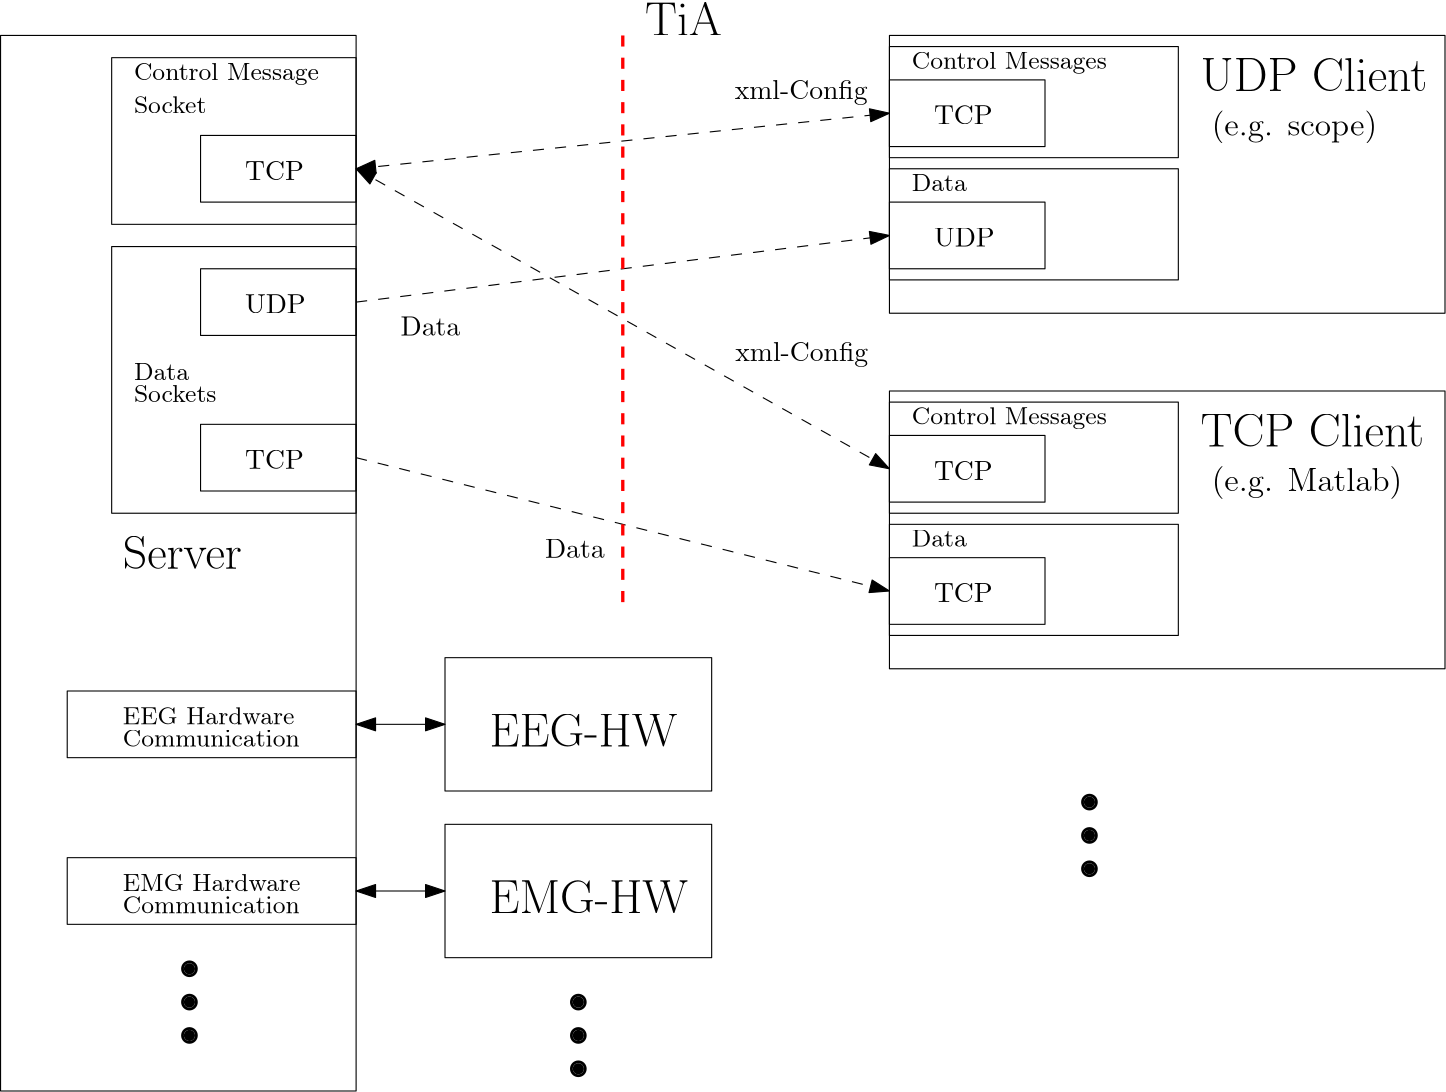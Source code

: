 <?xml version="1.0"?>
<!DOCTYPE ipe SYSTEM "ipe.dtd">
<ipe version="70010" creator="Ipe 7.0.10">
<info created="D:20090527113011" modified="D:20100914105843"/>
<ipestyle name="ipe6">
<symbol name="mark/circle(sx)" transformations="translations">
<path fill="sym-stroke">
0.6 0 0 0.6 0 0 e
0.4 0 0 0.4 0 0 e
</path>
</symbol>
<symbol name="mark/disk(sx)" transformations="translations">
<path fill="sym-stroke">
0.6 0 0 0.6 0 0 e
</path>
</symbol>
<symbol name="mark/fdisk(sfx)" transformations="translations">
<group>
<path fill="sym-stroke" fillrule="eofill">
0.6 0 0 0.6 0 0 e
0.4 0 0 0.4 0 0 e
</path>
<path fill="sym-fill">
0.4 0 0 0.4 0 0 e
</path>
</group>
</symbol>
<symbol name="mark/box(sx)" transformations="translations">
<path fill="sym-stroke" fillrule="eofill">
-0.6 -0.6 m
0.6 -0.6 l
0.6 0.6 l
-0.6 0.6 l
h
-0.4 -0.4 m
0.4 -0.4 l
0.4 0.4 l
-0.4 0.4 l
h
</path>
</symbol>
<symbol name="mark/square(sx)" transformations="translations">
<path fill="sym-stroke">
-0.6 -0.6 m
0.6 -0.6 l
0.6 0.6 l
-0.6 0.6 l
h
</path>
</symbol>
<symbol name="mark/fsquare(sfx)" transformations="translations">
<group>
<path fill="sym-stroke" fillrule="eofill">
-0.6 -0.6 m
0.6 -0.6 l
0.6 0.6 l
-0.6 0.6 l
0 -0.4 m
0.4 -0.4 l
0.4 0.4 l
-0.4 0.4 l
h
</path>
<path fill="sym-fill">
-0.4 -0.4 m
0.4 -0.4 l
0.4 0.4 l
-0.4 0.4 l
h
</path>
</group>
</symbol>
<symbol name="mark/cross(sx)" transformations="translations">
<group>
<path fill="sym-stroke">
-0.43 -0.57 m
0.57 0.43 l
0.43 0.57 l
-0.57 -0.43 l
h
</path>
<path fill="sym-stroke">
-0.43 0.57 m
0.57 -0.43 l
0.43 -0.57 l
-0.57 0.43 l
h
</path>
</group>
</symbol>
<pen name="heavier" value="0.8"/>
<pen name="fat" value="1.2"/>
<pen name="ultrafat" value="2"/>
<symbolsize name="large" value="5"/>
<symbolsize name="small" value="2"/>
<symbolsize name="tiny" value="1.1"/>
<arrowsize name="large" value="10"/>
<arrowsize name="small" value="5"/>
<arrowsize name="tiny" value="3"/>
<color name="red" value="1 0 0"/>
<color name="green" value="0 1 0"/>
<color name="blue" value="0 0 1"/>
<color name="yellow" value="1 1 0"/>
<color name="gray1" value="0.125"/>
<color name="gray2" value="0.25"/>
<color name="gray3" value="0.375"/>
<color name="gray4" value="0.5"/>
<color name="gray5" value="0.625"/>
<color name="gray6" value="0.75"/>
<color name="gray7" value="0.875"/>
<dashstyle name="dashed" value="[4] 0"/>
<dashstyle name="dotted" value="[1 3] 0"/>
<dashstyle name="dash dotted" value="[4 2 1 2] 0"/>
<dashstyle name="dash dot dotted" value="[4 2 1 2 1 2] 0"/>
<textsize name="large" value="\large"/>
<textsize name="Large" value="\Large"/>
<textsize name="LARGE" value="\LARGE"/>
<textsize name="huge" value="\huge"/>
<textsize name="Huge" value="\Huge"/>
<textsize name="small" value="\small"/>
<textsize name="footnote" value="\footnotesize"/>
<textsize name="tiny" value="\tiny"/>
<textstyle name="center" begin="\begin{center}" end="\end{center}"/>
<textstyle name="itemize" begin="\begin{itemize}" end="\end{itemize}"/>
<textstyle name="item" begin="\begin{itemize}\item{}" end="\end{itemize}"/>
</ipestyle>
<page>
<layer name="alpha"/>
<view layers="alpha" active="alpha"/>
<path layer="alpha" matrix="1 0 0 1.63793 0 -500.138" stroke="black">
64 552 m
192 552 l
192 784 l
64 784 l
h
</path>
<path matrix="1 0 0 1 0 -68" stroke="black">
136 744 m
192 744 l
192 768 l
136 768 l
h
</path>
<path matrix="1 0 0 1 0 -68" stroke="black">
136 688 m
192 688 l
192 712 l
136 712 l
h
</path>
<path matrix="1 0 0 1 144 32" stroke="black">
80 480 m
176 480 l
176 528 l
80 528 l
h
</path>
<text matrix="1 0 0 1 144 32" transformations="translations" pos="96 496" stroke="black" type="label" width="67.698" height="11.761" depth="0" valign="baseline" size="LARGE">EEG-HW</text>
<text matrix="1 0 0 1 0 -68" transformations="translations" pos="152 752" stroke="black" type="label" width="21.863" height="6.808" depth="0" valign="baseline">UDP</text>
<text matrix="1 0 0 1 0 -68" transformations="translations" pos="152 696" stroke="black" type="label" width="21.171" height="6.808" depth="0" valign="baseline">TCP</text>
<path matrix="1 0 0 1 248 -44" stroke="black">
136 744 m
192 744 l
192 768 l
136 768 l
h
</path>
<text matrix="1 0 0 1 248 -44" transformations="translations" pos="152 752" stroke="black" type="label" width="21.863" height="6.808" depth="0" valign="baseline">UDP</text>
<path matrix="1 0 0 1 248 56" stroke="black">
136 688 m
192 688 l
192 712 l
136 712 l
h
</path>
<text matrix="1 0 0 1 248 56" transformations="translations" pos="152 696" stroke="black" type="label" width="21.171" height="6.808" depth="0" valign="baseline">TCP</text>
<use name="mark/fdisk(sfx)" pos="456 508" size="large" stroke="black" fill="black"/>
<use name="mark/fdisk(sfx)" pos="456 496" size="large" stroke="black" fill="black"/>
<use name="mark/fdisk(sfx)" pos="456 484" size="large" stroke="black" fill="black"/>
<text matrix="1 0 0 1 32 12" transformations="translations" pos="464 752" stroke="black" type="label" width="81.637" height="11.955" depth="0" valign="baseline" size="LARGE">UDP Client</text>
<text matrix="1 0 0 1 -356 -160" transformations="translations" pos="464 752" stroke="black" type="label" width="42.875" height="11.761" depth="0" valign="baseline" size="LARGE">Server</text>
<text matrix="1 0 0 1 20 -172" transformations="translations" pos="240 768" stroke="black" type="label" width="21.447" height="6.808" depth="0" valign="baseline" size="10">Data</text>
<text matrix="1 0 0 1 32 12" transformations="translations" pos="468 736" stroke="black" type="label" width="59.57" height="8.965" depth="2.99" valign="baseline" size="large">(e.g. scope)</text>
<path matrix="1 0 0 1 0 -68" stroke="black">
104 680 m
192 680 l
192 776 l
104 776 l
h
</path>
<text matrix="1 0 0 1 -40 -92" transformations="translations" pos="152 752" stroke="black" type="label" width="19.838" height="6.127" depth="0" valign="baseline" size="9">Data</text>
<text matrix="1 0 0 1 -40 -100" transformations="translations" pos="152 752" stroke="black" type="label" width="29.749" height="6.227" depth="0" valign="baseline" size="9">Sockets</text>
<path matrix="1 0 0 1 12 -28" stroke="black">
76 552 m
180 552 l
180 576 l
76 576 l
h
</path>
<text matrix="1 0 0 1 24 -24" transformations="translations" pos="84 560" stroke="black" type="label" width="61.798" height="6.227" depth="0" valign="baseline" size="9">EEG Hardware</text>
<text matrix="1 0 0 1 24 -32" transformations="translations" pos="84 560" stroke="black" type="label" width="63.74" height="6.127" depth="0" valign="baseline" size="9">Communication</text>
<text matrix="1 0 0 1 0 -44" transformations="translations" pos="392 772" stroke="black" type="label" width="19.838" height="6.127" depth="0" valign="baseline" size="9">Data</text>
<text matrix="1 0 0 1 0 44" transformations="translations" pos="392 728" stroke="black" type="label" width="70.319" height="6.23" depth="1.74" valign="baseline" size="9">Control Messages</text>
<path matrix="1 0 0 1 0 -44" stroke="black">
384 740 m
488 740 l
488 780 l
384 780 l
h
</path>
<path matrix="1 0 0 1 0 44" stroke="black">
384 696 m
488 696 l
488 736 l
384 736 l
h
</path>
<path matrix="1 0 0 1 0 36" stroke="black">
136 688 m
192 688 l
192 712 l
136 712 l
h
</path>
<text matrix="1 0 0 1 0 36" transformations="translations" pos="152 696" stroke="black" type="label" width="21.171" height="6.808" depth="0" valign="baseline">TCP</text>
<text transformations="translations" pos="112 768" stroke="black" type="label" width="66.684" height="6.23" depth="1.74" valign="baseline" size="9">Control Message</text>
<text transformations="translations" pos="112 756" stroke="black" type="label" width="26.114" height="6.227" depth="0" valign="baseline" size="9">Socket</text>
<path stroke="black" pen="0.4">
384 684 m
584 684 l
584 784 l
384 784 l
h
</path>
<path matrix="1 0 0 1 248 -172" stroke="black">
136 744 m
192 744 l
192 768 l
136 768 l
h
</path>
<text matrix="1 0 0 1 248 -172" transformations="translations" pos="152 752" stroke="black" type="label" width="21.171" height="6.808" depth="0" valign="baseline">TCP</text>
<path matrix="1 0 0 1 248 -72" stroke="black">
136 688 m
192 688 l
192 712 l
136 712 l
h
</path>
<text matrix="1 0 0 1 248 -72" transformations="translations" pos="152 696" stroke="black" type="label" width="21.171" height="6.808" depth="0" valign="baseline">TCP</text>
<text matrix="1 0 0 1 32 -116" transformations="translations" pos="464 752" stroke="black" type="label" width="80.524" height="11.955" depth="0" valign="baseline" size="LARGE">TCP Client</text>
<text matrix="1 0 0 1 0 -172" transformations="translations" pos="392 772" stroke="black" type="label" width="19.838" height="6.127" depth="0" valign="baseline" size="9">Data</text>
<text matrix="1 0 0 1 0 -84" transformations="translations" pos="392 728" stroke="black" type="label" width="70.319" height="6.23" depth="1.74" valign="baseline" size="9">Control Messages</text>
<path matrix="1 0 0 1 0 -172" stroke="black">
384 740 m
488 740 l
488 780 l
384 780 l
h
</path>
<path matrix="1 0 0 1 0 -84" stroke="black">
384 696 m
488 696 l
488 736 l
384 736 l
h
</path>
<path matrix="1 0 0 1 0 -128" stroke="black" pen="0.4">
384 684 m
584 684 l
584 784 l
384 784 l
h
</path>
<path stroke="black" pen="0.4">
104 716 m
192 716 l
192 776 l
104 776 l
h
</path>
<path stroke="black" dash="dashed" pen="0.4" arrow="normal/7" rarrow="normal/7">
192 736 m
384 756 l
</path>
<path stroke="black" dash="dashed" pen="0.4" arrow="normal/7">
192 688 m
384 712 l
</path>
<path stroke="black" dash="dashed" pen="0.4" arrow="normal/7" rarrow="normal/7">
192 736 m
384 628 l
</path>
<path stroke="black" dash="dashed" pen="0.4" arrow="normal/7">
192 632 m
384 584 l
</path>
<text matrix="1 0 0 1 -32 -92" transformations="translations" pos="240 768" stroke="black" type="label" width="21.447" height="6.808" depth="0" valign="baseline" size="10">Data</text>
<text matrix="1 0 0 1 68.4867 -85.2194" transformations="translations" pos="260 752" stroke="black" type="label" width="47.876" height="6.926" depth="1.93" valign="baseline" size="10">xml-Config</text>
<text matrix="1 0 0 1 68.2749 9.10332" transformations="translations" pos="260 752" stroke="black" type="label" width="47.876" height="6.926" depth="1.93" valign="baseline" size="10">xml-Config</text>
<path stroke="black" arrow="normal/normal" rarrow="normal/normal">
224 536 m
192 536 l
</path>
<path matrix="1 0 0 1 144 -28" stroke="black">
80 480 m
176 480 l
176 528 l
80 528 l
h
</path>
<text matrix="1 0 0 1 144 -28" transformations="translations" pos="96 496" stroke="black" type="label" width="71.517" height="11.761" depth="0" valign="baseline" size="LARGE">EMG-HW</text>
<path matrix="1 0 0 1 12 -88" stroke="black">
76 552 m
180 552 l
180 576 l
76 576 l
h
</path>
<text matrix="1 0 0 1 24 -84" transformations="translations" pos="84 560" stroke="black" type="label" width="63.973" height="6.227" depth="0" valign="baseline" size="9">EMG Hardware</text>
<text matrix="1 0 0 1 24 -92" transformations="translations" pos="84 560" stroke="black" type="label" width="63.74" height="6.127" depth="0" valign="baseline" size="9">Communication</text>
<path matrix="1 0 0 1 0 -60" stroke="black" arrow="normal/normal" rarrow="normal/normal">
224 536 m
192 536 l
</path>
<use matrix="1 0 0 1 -184 -72" name="mark/fdisk(sfx)" pos="456 508" size="large" stroke="black" fill="black"/>
<use matrix="1 0 0 1 -184 -72" name="mark/fdisk(sfx)" pos="456 496" size="large" stroke="black" fill="black"/>
<use matrix="1 0 0 1 -184 -72" name="mark/fdisk(sfx)" pos="456 484" size="large" stroke="black" fill="black"/>
<use matrix="1 0 0 1 -324 -60" name="mark/fdisk(sfx)" pos="456 508" size="large" stroke="black" fill="black"/>
<use matrix="1 0 0 1 -324 -60" name="mark/fdisk(sfx)" pos="456 496" size="large" stroke="black" fill="black"/>
<use matrix="1 0 0 1 -324 -60" name="mark/fdisk(sfx)" pos="456 484" size="large" stroke="black" fill="black"/>
<path matrix="1 0 0 0.928571 0 41.1429" stroke="red" dash="dashed" pen="fat">
288 800 m
288 576 l
</path>
<text matrix="1 0 0 1 -8 0" transformations="translations" pos="304 784" stroke="black" type="label" width="27.726" height="11.761" depth="0" valign="baseline" size="LARGE">TiA</text>
<text matrix="1 0 0 1 32 -116" transformations="translations" pos="468 736" stroke="black" type="label" width="68.606" height="8.965" depth="2.99" valign="baseline" size="large">(e.g. Matlab)</text>
</page>
</ipe>
